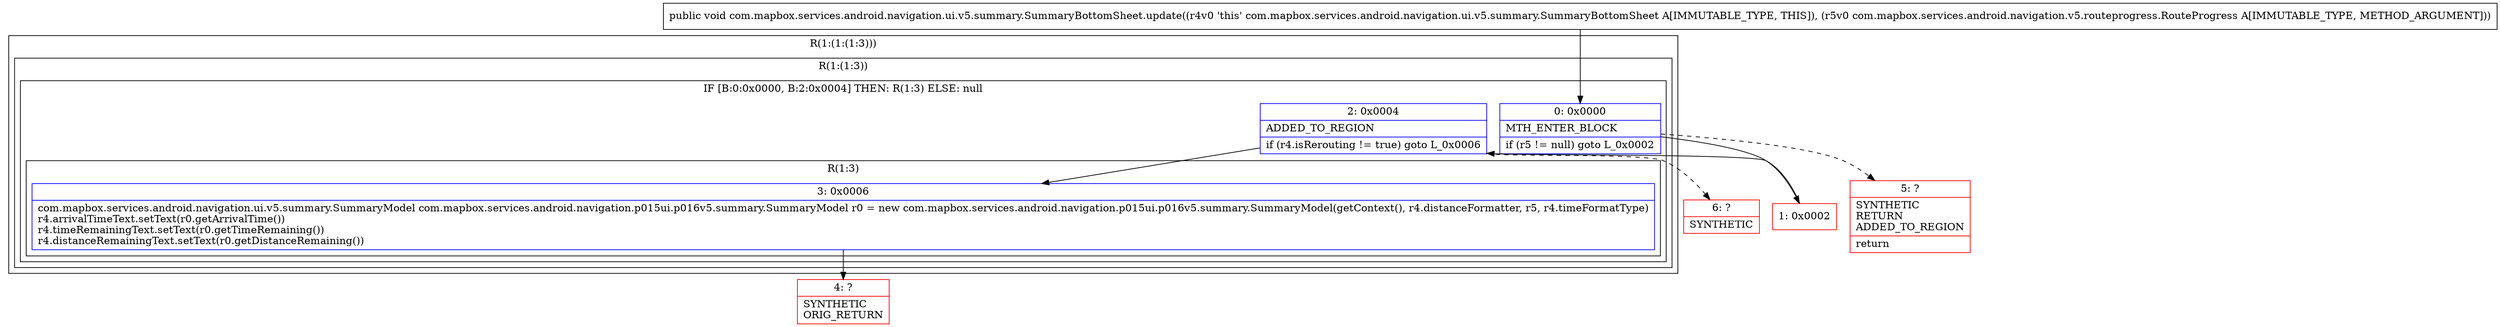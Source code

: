 digraph "CFG forcom.mapbox.services.android.navigation.ui.v5.summary.SummaryBottomSheet.update(Lcom\/mapbox\/services\/android\/navigation\/v5\/routeprogress\/RouteProgress;)V" {
subgraph cluster_Region_667259322 {
label = "R(1:(1:(1:3)))";
node [shape=record,color=blue];
subgraph cluster_Region_1271083813 {
label = "R(1:(1:3))";
node [shape=record,color=blue];
subgraph cluster_IfRegion_238927317 {
label = "IF [B:0:0x0000, B:2:0x0004] THEN: R(1:3) ELSE: null";
node [shape=record,color=blue];
Node_0 [shape=record,label="{0\:\ 0x0000|MTH_ENTER_BLOCK\l|if (r5 != null) goto L_0x0002\l}"];
Node_2 [shape=record,label="{2\:\ 0x0004|ADDED_TO_REGION\l|if (r4.isRerouting != true) goto L_0x0006\l}"];
subgraph cluster_Region_273799517 {
label = "R(1:3)";
node [shape=record,color=blue];
Node_3 [shape=record,label="{3\:\ 0x0006|com.mapbox.services.android.navigation.ui.v5.summary.SummaryModel com.mapbox.services.android.navigation.p015ui.p016v5.summary.SummaryModel r0 = new com.mapbox.services.android.navigation.p015ui.p016v5.summary.SummaryModel(getContext(), r4.distanceFormatter, r5, r4.timeFormatType)\lr4.arrivalTimeText.setText(r0.getArrivalTime())\lr4.timeRemainingText.setText(r0.getTimeRemaining())\lr4.distanceRemainingText.setText(r0.getDistanceRemaining())\l}"];
}
}
}
}
Node_1 [shape=record,color=red,label="{1\:\ 0x0002}"];
Node_4 [shape=record,color=red,label="{4\:\ ?|SYNTHETIC\lORIG_RETURN\l}"];
Node_5 [shape=record,color=red,label="{5\:\ ?|SYNTHETIC\lRETURN\lADDED_TO_REGION\l|return\l}"];
Node_6 [shape=record,color=red,label="{6\:\ ?|SYNTHETIC\l}"];
MethodNode[shape=record,label="{public void com.mapbox.services.android.navigation.ui.v5.summary.SummaryBottomSheet.update((r4v0 'this' com.mapbox.services.android.navigation.ui.v5.summary.SummaryBottomSheet A[IMMUTABLE_TYPE, THIS]), (r5v0 com.mapbox.services.android.navigation.v5.routeprogress.RouteProgress A[IMMUTABLE_TYPE, METHOD_ARGUMENT])) }"];
MethodNode -> Node_0;
Node_0 -> Node_1;
Node_0 -> Node_5[style=dashed];
Node_2 -> Node_3;
Node_2 -> Node_6[style=dashed];
Node_3 -> Node_4;
Node_1 -> Node_2;
}

